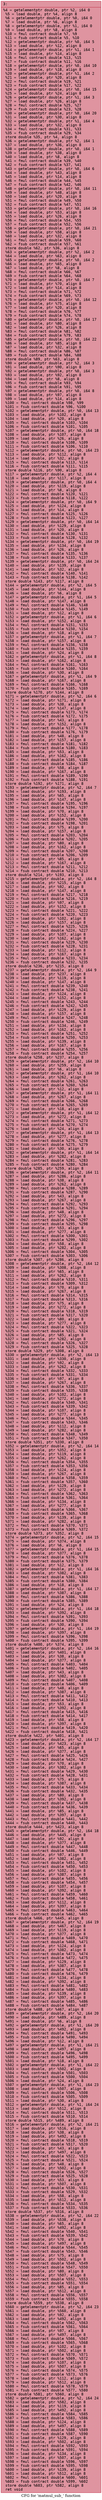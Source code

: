 digraph "CFG for 'matmul_sub_' function" {
	label="CFG for 'matmul_sub_' function";

	Node0x556b88ba71d0 [shape=record,color="#b70d28ff", style=filled, fillcolor="#b70d2870" fontname="Courier",label="{3:\l|  %4 = getelementptr double, ptr %2, i64 0\l  %5 = load double, ptr %4, align 8\l  %6 = getelementptr double, ptr %0, i64 0\l  %7 = load double, ptr %6, align 8\l  %8 = getelementptr double, ptr %1, i64 0\l  %9 = load double, ptr %8, align 8\l  %10 = fmul contract double %7, %9\l  %11 = fsub contract double %5, %10\l  %12 = getelementptr double, ptr %0, i64 5\l  %13 = load double, ptr %12, align 8\l  %14 = getelementptr double, ptr %1, i64 1\l  %15 = load double, ptr %14, align 8\l  %16 = fmul contract double %13, %15\l  %17 = fsub contract double %11, %16\l  %18 = getelementptr double, ptr %0, i64 10\l  %19 = load double, ptr %18, align 8\l  %20 = getelementptr double, ptr %1, i64 2\l  %21 = load double, ptr %20, align 8\l  %22 = fmul contract double %19, %21\l  %23 = fsub contract double %17, %22\l  %24 = getelementptr double, ptr %0, i64 15\l  %25 = load double, ptr %24, align 8\l  %26 = getelementptr double, ptr %1, i64 3\l  %27 = load double, ptr %26, align 8\l  %28 = fmul contract double %25, %27\l  %29 = fsub contract double %23, %28\l  %30 = getelementptr double, ptr %0, i64 20\l  %31 = load double, ptr %30, align 8\l  %32 = getelementptr double, ptr %1, i64 4\l  %33 = load double, ptr %32, align 8\l  %34 = fmul contract double %31, %33\l  %35 = fsub contract double %29, %34\l  store double %35, ptr %4, align 8\l  %36 = getelementptr double, ptr %2, i64 1\l  %37 = load double, ptr %36, align 8\l  %38 = getelementptr double, ptr %0, i64 1\l  %39 = load double, ptr %38, align 8\l  %40 = load double, ptr %8, align 8\l  %41 = fmul contract double %39, %40\l  %42 = fsub contract double %37, %41\l  %43 = getelementptr double, ptr %0, i64 6\l  %44 = load double, ptr %43, align 8\l  %45 = load double, ptr %14, align 8\l  %46 = fmul contract double %44, %45\l  %47 = fsub contract double %42, %46\l  %48 = getelementptr double, ptr %0, i64 11\l  %49 = load double, ptr %48, align 8\l  %50 = load double, ptr %20, align 8\l  %51 = fmul contract double %49, %50\l  %52 = fsub contract double %47, %51\l  %53 = getelementptr double, ptr %0, i64 16\l  %54 = load double, ptr %53, align 8\l  %55 = load double, ptr %26, align 8\l  %56 = fmul contract double %54, %55\l  %57 = fsub contract double %52, %56\l  %58 = getelementptr double, ptr %0, i64 21\l  %59 = load double, ptr %58, align 8\l  %60 = load double, ptr %32, align 8\l  %61 = fmul contract double %59, %60\l  %62 = fsub contract double %57, %61\l  store double %62, ptr %36, align 8\l  %63 = getelementptr double, ptr %2, i64 2\l  %64 = load double, ptr %63, align 8\l  %65 = getelementptr double, ptr %0, i64 2\l  %66 = load double, ptr %65, align 8\l  %67 = load double, ptr %8, align 8\l  %68 = fmul contract double %66, %67\l  %69 = fsub contract double %64, %68\l  %70 = getelementptr double, ptr %0, i64 7\l  %71 = load double, ptr %70, align 8\l  %72 = load double, ptr %14, align 8\l  %73 = fmul contract double %71, %72\l  %74 = fsub contract double %69, %73\l  %75 = getelementptr double, ptr %0, i64 12\l  %76 = load double, ptr %75, align 8\l  %77 = load double, ptr %20, align 8\l  %78 = fmul contract double %76, %77\l  %79 = fsub contract double %74, %78\l  %80 = getelementptr double, ptr %0, i64 17\l  %81 = load double, ptr %80, align 8\l  %82 = load double, ptr %26, align 8\l  %83 = fmul contract double %81, %82\l  %84 = fsub contract double %79, %83\l  %85 = getelementptr double, ptr %0, i64 22\l  %86 = load double, ptr %85, align 8\l  %87 = load double, ptr %32, align 8\l  %88 = fmul contract double %86, %87\l  %89 = fsub contract double %84, %88\l  store double %89, ptr %63, align 8\l  %90 = getelementptr double, ptr %2, i64 3\l  %91 = load double, ptr %90, align 8\l  %92 = getelementptr double, ptr %0, i64 3\l  %93 = load double, ptr %92, align 8\l  %94 = load double, ptr %8, align 8\l  %95 = fmul contract double %93, %94\l  %96 = fsub contract double %91, %95\l  %97 = getelementptr double, ptr %0, i64 8\l  %98 = load double, ptr %97, align 8\l  %99 = load double, ptr %14, align 8\l  %100 = fmul contract double %98, %99\l  %101 = fsub contract double %96, %100\l  %102 = getelementptr double, ptr %0, i64 13\l  %103 = load double, ptr %102, align 8\l  %104 = load double, ptr %20, align 8\l  %105 = fmul contract double %103, %104\l  %106 = fsub contract double %101, %105\l  %107 = getelementptr double, ptr %0, i64 18\l  %108 = load double, ptr %107, align 8\l  %109 = load double, ptr %26, align 8\l  %110 = fmul contract double %108, %109\l  %111 = fsub contract double %106, %110\l  %112 = getelementptr double, ptr %0, i64 23\l  %113 = load double, ptr %112, align 8\l  %114 = load double, ptr %32, align 8\l  %115 = fmul contract double %113, %114\l  %116 = fsub contract double %111, %115\l  store double %116, ptr %90, align 8\l  %117 = getelementptr double, ptr %2, i64 4\l  %118 = load double, ptr %117, align 8\l  %119 = getelementptr double, ptr %0, i64 4\l  %120 = load double, ptr %119, align 8\l  %121 = load double, ptr %8, align 8\l  %122 = fmul contract double %120, %121\l  %123 = fsub contract double %118, %122\l  %124 = getelementptr double, ptr %0, i64 9\l  %125 = load double, ptr %124, align 8\l  %126 = load double, ptr %14, align 8\l  %127 = fmul contract double %125, %126\l  %128 = fsub contract double %123, %127\l  %129 = getelementptr double, ptr %0, i64 14\l  %130 = load double, ptr %129, align 8\l  %131 = load double, ptr %20, align 8\l  %132 = fmul contract double %130, %131\l  %133 = fsub contract double %128, %132\l  %134 = getelementptr double, ptr %0, i64 19\l  %135 = load double, ptr %134, align 8\l  %136 = load double, ptr %26, align 8\l  %137 = fmul contract double %135, %136\l  %138 = fsub contract double %133, %137\l  %139 = getelementptr double, ptr %0, i64 24\l  %140 = load double, ptr %139, align 8\l  %141 = load double, ptr %32, align 8\l  %142 = fmul contract double %140, %141\l  %143 = fsub contract double %138, %142\l  store double %143, ptr %117, align 8\l  %144 = getelementptr double, ptr %2, i64 5\l  %145 = load double, ptr %144, align 8\l  %146 = load double, ptr %6, align 8\l  %147 = getelementptr double, ptr %1, i64 5\l  %148 = load double, ptr %147, align 8\l  %149 = fmul contract double %146, %148\l  %150 = fsub contract double %145, %149\l  %151 = load double, ptr %12, align 8\l  %152 = getelementptr double, ptr %1, i64 6\l  %153 = load double, ptr %152, align 8\l  %154 = fmul contract double %151, %153\l  %155 = fsub contract double %150, %154\l  %156 = load double, ptr %18, align 8\l  %157 = getelementptr double, ptr %1, i64 7\l  %158 = load double, ptr %157, align 8\l  %159 = fmul contract double %156, %158\l  %160 = fsub contract double %155, %159\l  %161 = load double, ptr %24, align 8\l  %162 = getelementptr double, ptr %1, i64 8\l  %163 = load double, ptr %162, align 8\l  %164 = fmul contract double %161, %163\l  %165 = fsub contract double %160, %164\l  %166 = load double, ptr %30, align 8\l  %167 = getelementptr double, ptr %1, i64 9\l  %168 = load double, ptr %167, align 8\l  %169 = fmul contract double %166, %168\l  %170 = fsub contract double %165, %169\l  store double %170, ptr %144, align 8\l  %171 = getelementptr double, ptr %2, i64 6\l  %172 = load double, ptr %171, align 8\l  %173 = load double, ptr %38, align 8\l  %174 = load double, ptr %147, align 8\l  %175 = fmul contract double %173, %174\l  %176 = fsub contract double %172, %175\l  %177 = load double, ptr %43, align 8\l  %178 = load double, ptr %152, align 8\l  %179 = fmul contract double %177, %178\l  %180 = fsub contract double %176, %179\l  %181 = load double, ptr %48, align 8\l  %182 = load double, ptr %157, align 8\l  %183 = fmul contract double %181, %182\l  %184 = fsub contract double %180, %183\l  %185 = load double, ptr %53, align 8\l  %186 = load double, ptr %162, align 8\l  %187 = fmul contract double %185, %186\l  %188 = fsub contract double %184, %187\l  %189 = load double, ptr %58, align 8\l  %190 = load double, ptr %167, align 8\l  %191 = fmul contract double %189, %190\l  %192 = fsub contract double %188, %191\l  store double %192, ptr %171, align 8\l  %193 = getelementptr double, ptr %2, i64 7\l  %194 = load double, ptr %193, align 8\l  %195 = load double, ptr %65, align 8\l  %196 = load double, ptr %147, align 8\l  %197 = fmul contract double %195, %196\l  %198 = fsub contract double %194, %197\l  %199 = load double, ptr %70, align 8\l  %200 = load double, ptr %152, align 8\l  %201 = fmul contract double %199, %200\l  %202 = fsub contract double %198, %201\l  %203 = load double, ptr %75, align 8\l  %204 = load double, ptr %157, align 8\l  %205 = fmul contract double %203, %204\l  %206 = fsub contract double %202, %205\l  %207 = load double, ptr %80, align 8\l  %208 = load double, ptr %162, align 8\l  %209 = fmul contract double %207, %208\l  %210 = fsub contract double %206, %209\l  %211 = load double, ptr %85, align 8\l  %212 = load double, ptr %167, align 8\l  %213 = fmul contract double %211, %212\l  %214 = fsub contract double %210, %213\l  store double %214, ptr %193, align 8\l  %215 = getelementptr double, ptr %2, i64 8\l  %216 = load double, ptr %215, align 8\l  %217 = load double, ptr %92, align 8\l  %218 = load double, ptr %147, align 8\l  %219 = fmul contract double %217, %218\l  %220 = fsub contract double %216, %219\l  %221 = load double, ptr %97, align 8\l  %222 = load double, ptr %152, align 8\l  %223 = fmul contract double %221, %222\l  %224 = fsub contract double %220, %223\l  %225 = load double, ptr %102, align 8\l  %226 = load double, ptr %157, align 8\l  %227 = fmul contract double %225, %226\l  %228 = fsub contract double %224, %227\l  %229 = load double, ptr %107, align 8\l  %230 = load double, ptr %162, align 8\l  %231 = fmul contract double %229, %230\l  %232 = fsub contract double %228, %231\l  %233 = load double, ptr %112, align 8\l  %234 = load double, ptr %167, align 8\l  %235 = fmul contract double %233, %234\l  %236 = fsub contract double %232, %235\l  store double %236, ptr %215, align 8\l  %237 = getelementptr double, ptr %2, i64 9\l  %238 = load double, ptr %237, align 8\l  %239 = load double, ptr %119, align 8\l  %240 = load double, ptr %147, align 8\l  %241 = fmul contract double %239, %240\l  %242 = fsub contract double %238, %241\l  %243 = load double, ptr %124, align 8\l  %244 = load double, ptr %152, align 8\l  %245 = fmul contract double %243, %244\l  %246 = fsub contract double %242, %245\l  %247 = load double, ptr %129, align 8\l  %248 = load double, ptr %157, align 8\l  %249 = fmul contract double %247, %248\l  %250 = fsub contract double %246, %249\l  %251 = load double, ptr %134, align 8\l  %252 = load double, ptr %162, align 8\l  %253 = fmul contract double %251, %252\l  %254 = fsub contract double %250, %253\l  %255 = load double, ptr %139, align 8\l  %256 = load double, ptr %167, align 8\l  %257 = fmul contract double %255, %256\l  %258 = fsub contract double %254, %257\l  store double %258, ptr %237, align 8\l  %259 = getelementptr double, ptr %2, i64 10\l  %260 = load double, ptr %259, align 8\l  %261 = load double, ptr %6, align 8\l  %262 = getelementptr double, ptr %1, i64 10\l  %263 = load double, ptr %262, align 8\l  %264 = fmul contract double %261, %263\l  %265 = fsub contract double %260, %264\l  %266 = load double, ptr %12, align 8\l  %267 = getelementptr double, ptr %1, i64 11\l  %268 = load double, ptr %267, align 8\l  %269 = fmul contract double %266, %268\l  %270 = fsub contract double %265, %269\l  %271 = load double, ptr %18, align 8\l  %272 = getelementptr double, ptr %1, i64 12\l  %273 = load double, ptr %272, align 8\l  %274 = fmul contract double %271, %273\l  %275 = fsub contract double %270, %274\l  %276 = load double, ptr %24, align 8\l  %277 = getelementptr double, ptr %1, i64 13\l  %278 = load double, ptr %277, align 8\l  %279 = fmul contract double %276, %278\l  %280 = fsub contract double %275, %279\l  %281 = load double, ptr %30, align 8\l  %282 = getelementptr double, ptr %1, i64 14\l  %283 = load double, ptr %282, align 8\l  %284 = fmul contract double %281, %283\l  %285 = fsub contract double %280, %284\l  store double %285, ptr %259, align 8\l  %286 = getelementptr double, ptr %2, i64 11\l  %287 = load double, ptr %286, align 8\l  %288 = load double, ptr %38, align 8\l  %289 = load double, ptr %262, align 8\l  %290 = fmul contract double %288, %289\l  %291 = fsub contract double %287, %290\l  %292 = load double, ptr %43, align 8\l  %293 = load double, ptr %267, align 8\l  %294 = fmul contract double %292, %293\l  %295 = fsub contract double %291, %294\l  %296 = load double, ptr %48, align 8\l  %297 = load double, ptr %272, align 8\l  %298 = fmul contract double %296, %297\l  %299 = fsub contract double %295, %298\l  %300 = load double, ptr %53, align 8\l  %301 = load double, ptr %277, align 8\l  %302 = fmul contract double %300, %301\l  %303 = fsub contract double %299, %302\l  %304 = load double, ptr %58, align 8\l  %305 = load double, ptr %282, align 8\l  %306 = fmul contract double %304, %305\l  %307 = fsub contract double %303, %306\l  store double %307, ptr %286, align 8\l  %308 = getelementptr double, ptr %2, i64 12\l  %309 = load double, ptr %308, align 8\l  %310 = load double, ptr %65, align 8\l  %311 = load double, ptr %262, align 8\l  %312 = fmul contract double %310, %311\l  %313 = fsub contract double %309, %312\l  %314 = load double, ptr %70, align 8\l  %315 = load double, ptr %267, align 8\l  %316 = fmul contract double %314, %315\l  %317 = fsub contract double %313, %316\l  %318 = load double, ptr %75, align 8\l  %319 = load double, ptr %272, align 8\l  %320 = fmul contract double %318, %319\l  %321 = fsub contract double %317, %320\l  %322 = load double, ptr %80, align 8\l  %323 = load double, ptr %277, align 8\l  %324 = fmul contract double %322, %323\l  %325 = fsub contract double %321, %324\l  %326 = load double, ptr %85, align 8\l  %327 = load double, ptr %282, align 8\l  %328 = fmul contract double %326, %327\l  %329 = fsub contract double %325, %328\l  store double %329, ptr %308, align 8\l  %330 = getelementptr double, ptr %2, i64 13\l  %331 = load double, ptr %330, align 8\l  %332 = load double, ptr %92, align 8\l  %333 = load double, ptr %262, align 8\l  %334 = fmul contract double %332, %333\l  %335 = fsub contract double %331, %334\l  %336 = load double, ptr %97, align 8\l  %337 = load double, ptr %267, align 8\l  %338 = fmul contract double %336, %337\l  %339 = fsub contract double %335, %338\l  %340 = load double, ptr %102, align 8\l  %341 = load double, ptr %272, align 8\l  %342 = fmul contract double %340, %341\l  %343 = fsub contract double %339, %342\l  %344 = load double, ptr %107, align 8\l  %345 = load double, ptr %277, align 8\l  %346 = fmul contract double %344, %345\l  %347 = fsub contract double %343, %346\l  %348 = load double, ptr %112, align 8\l  %349 = load double, ptr %282, align 8\l  %350 = fmul contract double %348, %349\l  %351 = fsub contract double %347, %350\l  store double %351, ptr %330, align 8\l  %352 = getelementptr double, ptr %2, i64 14\l  %353 = load double, ptr %352, align 8\l  %354 = load double, ptr %119, align 8\l  %355 = load double, ptr %262, align 8\l  %356 = fmul contract double %354, %355\l  %357 = fsub contract double %353, %356\l  %358 = load double, ptr %124, align 8\l  %359 = load double, ptr %267, align 8\l  %360 = fmul contract double %358, %359\l  %361 = fsub contract double %357, %360\l  %362 = load double, ptr %129, align 8\l  %363 = load double, ptr %272, align 8\l  %364 = fmul contract double %362, %363\l  %365 = fsub contract double %361, %364\l  %366 = load double, ptr %134, align 8\l  %367 = load double, ptr %277, align 8\l  %368 = fmul contract double %366, %367\l  %369 = fsub contract double %365, %368\l  %370 = load double, ptr %139, align 8\l  %371 = load double, ptr %282, align 8\l  %372 = fmul contract double %370, %371\l  %373 = fsub contract double %369, %372\l  store double %373, ptr %352, align 8\l  %374 = getelementptr double, ptr %2, i64 15\l  %375 = load double, ptr %374, align 8\l  %376 = load double, ptr %6, align 8\l  %377 = getelementptr double, ptr %1, i64 15\l  %378 = load double, ptr %377, align 8\l  %379 = fmul contract double %376, %378\l  %380 = fsub contract double %375, %379\l  %381 = load double, ptr %12, align 8\l  %382 = getelementptr double, ptr %1, i64 16\l  %383 = load double, ptr %382, align 8\l  %384 = fmul contract double %381, %383\l  %385 = fsub contract double %380, %384\l  %386 = load double, ptr %18, align 8\l  %387 = getelementptr double, ptr %1, i64 17\l  %388 = load double, ptr %387, align 8\l  %389 = fmul contract double %386, %388\l  %390 = fsub contract double %385, %389\l  %391 = load double, ptr %24, align 8\l  %392 = getelementptr double, ptr %1, i64 18\l  %393 = load double, ptr %392, align 8\l  %394 = fmul contract double %391, %393\l  %395 = fsub contract double %390, %394\l  %396 = load double, ptr %30, align 8\l  %397 = getelementptr double, ptr %1, i64 19\l  %398 = load double, ptr %397, align 8\l  %399 = fmul contract double %396, %398\l  %400 = fsub contract double %395, %399\l  store double %400, ptr %374, align 8\l  %401 = getelementptr double, ptr %2, i64 16\l  %402 = load double, ptr %401, align 8\l  %403 = load double, ptr %38, align 8\l  %404 = load double, ptr %377, align 8\l  %405 = fmul contract double %403, %404\l  %406 = fsub contract double %402, %405\l  %407 = load double, ptr %43, align 8\l  %408 = load double, ptr %382, align 8\l  %409 = fmul contract double %407, %408\l  %410 = fsub contract double %406, %409\l  %411 = load double, ptr %48, align 8\l  %412 = load double, ptr %387, align 8\l  %413 = fmul contract double %411, %412\l  %414 = fsub contract double %410, %413\l  %415 = load double, ptr %53, align 8\l  %416 = load double, ptr %392, align 8\l  %417 = fmul contract double %415, %416\l  %418 = fsub contract double %414, %417\l  %419 = load double, ptr %58, align 8\l  %420 = load double, ptr %397, align 8\l  %421 = fmul contract double %419, %420\l  %422 = fsub contract double %418, %421\l  store double %422, ptr %401, align 8\l  %423 = getelementptr double, ptr %2, i64 17\l  %424 = load double, ptr %423, align 8\l  %425 = load double, ptr %65, align 8\l  %426 = load double, ptr %377, align 8\l  %427 = fmul contract double %425, %426\l  %428 = fsub contract double %424, %427\l  %429 = load double, ptr %70, align 8\l  %430 = load double, ptr %382, align 8\l  %431 = fmul contract double %429, %430\l  %432 = fsub contract double %428, %431\l  %433 = load double, ptr %75, align 8\l  %434 = load double, ptr %387, align 8\l  %435 = fmul contract double %433, %434\l  %436 = fsub contract double %432, %435\l  %437 = load double, ptr %80, align 8\l  %438 = load double, ptr %392, align 8\l  %439 = fmul contract double %437, %438\l  %440 = fsub contract double %436, %439\l  %441 = load double, ptr %85, align 8\l  %442 = load double, ptr %397, align 8\l  %443 = fmul contract double %441, %442\l  %444 = fsub contract double %440, %443\l  store double %444, ptr %423, align 8\l  %445 = getelementptr double, ptr %2, i64 18\l  %446 = load double, ptr %445, align 8\l  %447 = load double, ptr %92, align 8\l  %448 = load double, ptr %377, align 8\l  %449 = fmul contract double %447, %448\l  %450 = fsub contract double %446, %449\l  %451 = load double, ptr %97, align 8\l  %452 = load double, ptr %382, align 8\l  %453 = fmul contract double %451, %452\l  %454 = fsub contract double %450, %453\l  %455 = load double, ptr %102, align 8\l  %456 = load double, ptr %387, align 8\l  %457 = fmul contract double %455, %456\l  %458 = fsub contract double %454, %457\l  %459 = load double, ptr %107, align 8\l  %460 = load double, ptr %392, align 8\l  %461 = fmul contract double %459, %460\l  %462 = fsub contract double %458, %461\l  %463 = load double, ptr %112, align 8\l  %464 = load double, ptr %397, align 8\l  %465 = fmul contract double %463, %464\l  %466 = fsub contract double %462, %465\l  store double %466, ptr %445, align 8\l  %467 = getelementptr double, ptr %2, i64 19\l  %468 = load double, ptr %467, align 8\l  %469 = load double, ptr %119, align 8\l  %470 = load double, ptr %377, align 8\l  %471 = fmul contract double %469, %470\l  %472 = fsub contract double %468, %471\l  %473 = load double, ptr %124, align 8\l  %474 = load double, ptr %382, align 8\l  %475 = fmul contract double %473, %474\l  %476 = fsub contract double %472, %475\l  %477 = load double, ptr %129, align 8\l  %478 = load double, ptr %387, align 8\l  %479 = fmul contract double %477, %478\l  %480 = fsub contract double %476, %479\l  %481 = load double, ptr %134, align 8\l  %482 = load double, ptr %392, align 8\l  %483 = fmul contract double %481, %482\l  %484 = fsub contract double %480, %483\l  %485 = load double, ptr %139, align 8\l  %486 = load double, ptr %397, align 8\l  %487 = fmul contract double %485, %486\l  %488 = fsub contract double %484, %487\l  store double %488, ptr %467, align 8\l  %489 = getelementptr double, ptr %2, i64 20\l  %490 = load double, ptr %489, align 8\l  %491 = load double, ptr %6, align 8\l  %492 = getelementptr double, ptr %1, i64 20\l  %493 = load double, ptr %492, align 8\l  %494 = fmul contract double %491, %493\l  %495 = fsub contract double %490, %494\l  %496 = load double, ptr %12, align 8\l  %497 = getelementptr double, ptr %1, i64 21\l  %498 = load double, ptr %497, align 8\l  %499 = fmul contract double %496, %498\l  %500 = fsub contract double %495, %499\l  %501 = load double, ptr %18, align 8\l  %502 = getelementptr double, ptr %1, i64 22\l  %503 = load double, ptr %502, align 8\l  %504 = fmul contract double %501, %503\l  %505 = fsub contract double %500, %504\l  %506 = load double, ptr %24, align 8\l  %507 = getelementptr double, ptr %1, i64 23\l  %508 = load double, ptr %507, align 8\l  %509 = fmul contract double %506, %508\l  %510 = fsub contract double %505, %509\l  %511 = load double, ptr %30, align 8\l  %512 = getelementptr double, ptr %1, i64 24\l  %513 = load double, ptr %512, align 8\l  %514 = fmul contract double %511, %513\l  %515 = fsub contract double %510, %514\l  store double %515, ptr %489, align 8\l  %516 = getelementptr double, ptr %2, i64 21\l  %517 = load double, ptr %516, align 8\l  %518 = load double, ptr %38, align 8\l  %519 = load double, ptr %492, align 8\l  %520 = fmul contract double %518, %519\l  %521 = fsub contract double %517, %520\l  %522 = load double, ptr %43, align 8\l  %523 = load double, ptr %497, align 8\l  %524 = fmul contract double %522, %523\l  %525 = fsub contract double %521, %524\l  %526 = load double, ptr %48, align 8\l  %527 = load double, ptr %502, align 8\l  %528 = fmul contract double %526, %527\l  %529 = fsub contract double %525, %528\l  %530 = load double, ptr %53, align 8\l  %531 = load double, ptr %507, align 8\l  %532 = fmul contract double %530, %531\l  %533 = fsub contract double %529, %532\l  %534 = load double, ptr %58, align 8\l  %535 = load double, ptr %512, align 8\l  %536 = fmul contract double %534, %535\l  %537 = fsub contract double %533, %536\l  store double %537, ptr %516, align 8\l  %538 = getelementptr double, ptr %2, i64 22\l  %539 = load double, ptr %538, align 8\l  %540 = load double, ptr %65, align 8\l  %541 = load double, ptr %492, align 8\l  %542 = fmul contract double %540, %541\l  %543 = fsub contract double %539, %542\l  %544 = load double, ptr %70, align 8\l  %545 = load double, ptr %497, align 8\l  %546 = fmul contract double %544, %545\l  %547 = fsub contract double %543, %546\l  %548 = load double, ptr %75, align 8\l  %549 = load double, ptr %502, align 8\l  %550 = fmul contract double %548, %549\l  %551 = fsub contract double %547, %550\l  %552 = load double, ptr %80, align 8\l  %553 = load double, ptr %507, align 8\l  %554 = fmul contract double %552, %553\l  %555 = fsub contract double %551, %554\l  %556 = load double, ptr %85, align 8\l  %557 = load double, ptr %512, align 8\l  %558 = fmul contract double %556, %557\l  %559 = fsub contract double %555, %558\l  store double %559, ptr %538, align 8\l  %560 = getelementptr double, ptr %2, i64 23\l  %561 = load double, ptr %560, align 8\l  %562 = load double, ptr %92, align 8\l  %563 = load double, ptr %492, align 8\l  %564 = fmul contract double %562, %563\l  %565 = fsub contract double %561, %564\l  %566 = load double, ptr %97, align 8\l  %567 = load double, ptr %497, align 8\l  %568 = fmul contract double %566, %567\l  %569 = fsub contract double %565, %568\l  %570 = load double, ptr %102, align 8\l  %571 = load double, ptr %502, align 8\l  %572 = fmul contract double %570, %571\l  %573 = fsub contract double %569, %572\l  %574 = load double, ptr %107, align 8\l  %575 = load double, ptr %507, align 8\l  %576 = fmul contract double %574, %575\l  %577 = fsub contract double %573, %576\l  %578 = load double, ptr %112, align 8\l  %579 = load double, ptr %512, align 8\l  %580 = fmul contract double %578, %579\l  %581 = fsub contract double %577, %580\l  store double %581, ptr %560, align 8\l  %582 = getelementptr double, ptr %2, i64 24\l  %583 = load double, ptr %582, align 8\l  %584 = load double, ptr %119, align 8\l  %585 = load double, ptr %492, align 8\l  %586 = fmul contract double %584, %585\l  %587 = fsub contract double %583, %586\l  %588 = load double, ptr %124, align 8\l  %589 = load double, ptr %497, align 8\l  %590 = fmul contract double %588, %589\l  %591 = fsub contract double %587, %590\l  %592 = load double, ptr %129, align 8\l  %593 = load double, ptr %502, align 8\l  %594 = fmul contract double %592, %593\l  %595 = fsub contract double %591, %594\l  %596 = load double, ptr %134, align 8\l  %597 = load double, ptr %507, align 8\l  %598 = fmul contract double %596, %597\l  %599 = fsub contract double %595, %598\l  %600 = load double, ptr %139, align 8\l  %601 = load double, ptr %512, align 8\l  %602 = fmul contract double %600, %601\l  %603 = fsub contract double %599, %602\l  store double %603, ptr %582, align 8\l  ret void\l}"];
}
